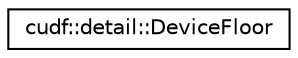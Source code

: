 digraph "Graphical Class Hierarchy"
{
 // LATEX_PDF_SIZE
  edge [fontname="Helvetica",fontsize="10",labelfontname="Helvetica",labelfontsize="10"];
  node [fontname="Helvetica",fontsize="10",shape=record];
  rankdir="LR";
  Node0 [label="cudf::detail::DeviceFloor",height=0.2,width=0.4,color="black", fillcolor="white", style="filled",URL="$structcudf_1_1detail_1_1DeviceFloor.html",tooltip=" "];
}
